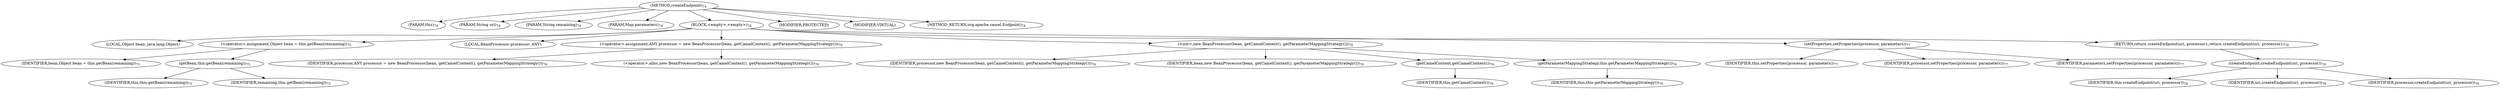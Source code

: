 digraph "createEndpoint" {  
"116" [label = <(METHOD,createEndpoint)<SUB>74</SUB>> ]
"16" [label = <(PARAM,this)<SUB>74</SUB>> ]
"117" [label = <(PARAM,String uri)<SUB>74</SUB>> ]
"118" [label = <(PARAM,String remaining)<SUB>74</SUB>> ]
"119" [label = <(PARAM,Map parameters)<SUB>74</SUB>> ]
"120" [label = <(BLOCK,&lt;empty&gt;,&lt;empty&gt;)<SUB>74</SUB>> ]
"121" [label = <(LOCAL,Object bean: java.lang.Object)> ]
"122" [label = <(&lt;operator&gt;.assignment,Object bean = this.getBean(remaining))<SUB>75</SUB>> ]
"123" [label = <(IDENTIFIER,bean,Object bean = this.getBean(remaining))<SUB>75</SUB>> ]
"124" [label = <(getBean,this.getBean(remaining))<SUB>75</SUB>> ]
"15" [label = <(IDENTIFIER,this,this.getBean(remaining))<SUB>75</SUB>> ]
"125" [label = <(IDENTIFIER,remaining,this.getBean(remaining))<SUB>75</SUB>> ]
"20" [label = <(LOCAL,BeanProcessor processor: ANY)> ]
"126" [label = <(&lt;operator&gt;.assignment,ANY processor = new BeanProcessor(bean, getCamelContext(), getParameterMappingStrategy()))<SUB>76</SUB>> ]
"127" [label = <(IDENTIFIER,processor,ANY processor = new BeanProcessor(bean, getCamelContext(), getParameterMappingStrategy()))<SUB>76</SUB>> ]
"128" [label = <(&lt;operator&gt;.alloc,new BeanProcessor(bean, getCamelContext(), getParameterMappingStrategy()))<SUB>76</SUB>> ]
"129" [label = <(&lt;init&gt;,new BeanProcessor(bean, getCamelContext(), getParameterMappingStrategy()))<SUB>76</SUB>> ]
"19" [label = <(IDENTIFIER,processor,new BeanProcessor(bean, getCamelContext(), getParameterMappingStrategy()))<SUB>76</SUB>> ]
"130" [label = <(IDENTIFIER,bean,new BeanProcessor(bean, getCamelContext(), getParameterMappingStrategy()))<SUB>76</SUB>> ]
"131" [label = <(getCamelContext,getCamelContext())<SUB>76</SUB>> ]
"17" [label = <(IDENTIFIER,this,getCamelContext())<SUB>76</SUB>> ]
"132" [label = <(getParameterMappingStrategy,this.getParameterMappingStrategy())<SUB>76</SUB>> ]
"18" [label = <(IDENTIFIER,this,this.getParameterMappingStrategy())<SUB>76</SUB>> ]
"133" [label = <(setProperties,setProperties(processor, parameters))<SUB>77</SUB>> ]
"21" [label = <(IDENTIFIER,this,setProperties(processor, parameters))<SUB>77</SUB>> ]
"134" [label = <(IDENTIFIER,processor,setProperties(processor, parameters))<SUB>77</SUB>> ]
"135" [label = <(IDENTIFIER,parameters,setProperties(processor, parameters))<SUB>77</SUB>> ]
"136" [label = <(RETURN,return createEndpoint(uri, processor);,return createEndpoint(uri, processor);)<SUB>78</SUB>> ]
"137" [label = <(createEndpoint,createEndpoint(uri, processor))<SUB>78</SUB>> ]
"22" [label = <(IDENTIFIER,this,createEndpoint(uri, processor))<SUB>78</SUB>> ]
"138" [label = <(IDENTIFIER,uri,createEndpoint(uri, processor))<SUB>78</SUB>> ]
"139" [label = <(IDENTIFIER,processor,createEndpoint(uri, processor))<SUB>78</SUB>> ]
"140" [label = <(MODIFIER,PROTECTED)> ]
"141" [label = <(MODIFIER,VIRTUAL)> ]
"142" [label = <(METHOD_RETURN,org.apache.camel.Endpoint)<SUB>74</SUB>> ]
  "116" -> "16" 
  "116" -> "117" 
  "116" -> "118" 
  "116" -> "119" 
  "116" -> "120" 
  "116" -> "140" 
  "116" -> "141" 
  "116" -> "142" 
  "120" -> "121" 
  "120" -> "122" 
  "120" -> "20" 
  "120" -> "126" 
  "120" -> "129" 
  "120" -> "133" 
  "120" -> "136" 
  "122" -> "123" 
  "122" -> "124" 
  "124" -> "15" 
  "124" -> "125" 
  "126" -> "127" 
  "126" -> "128" 
  "129" -> "19" 
  "129" -> "130" 
  "129" -> "131" 
  "129" -> "132" 
  "131" -> "17" 
  "132" -> "18" 
  "133" -> "21" 
  "133" -> "134" 
  "133" -> "135" 
  "136" -> "137" 
  "137" -> "22" 
  "137" -> "138" 
  "137" -> "139" 
}
